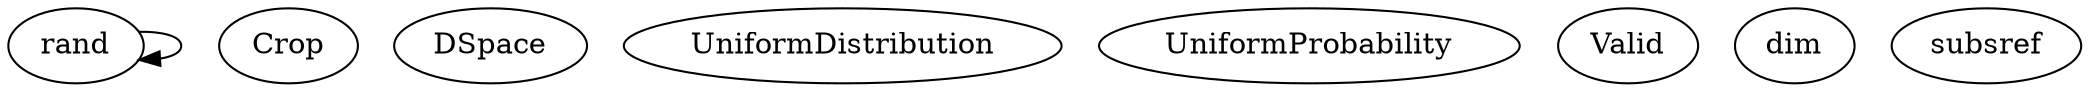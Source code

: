 /* Created by mdot for Matlab */
digraph m2html {
  rand -> rand;

  Crop [URL="Crop.html"];
  DSpace [URL="DSpace.html"];
  UniformDistribution [URL="UniformDistribution.html"];
  UniformProbability [URL="UniformProbability.html"];
  Valid [URL="Valid.html"];
  dim [URL="dim.html"];
  rand [URL="rand.html"];
  subsref [URL="subsref.html"];
}